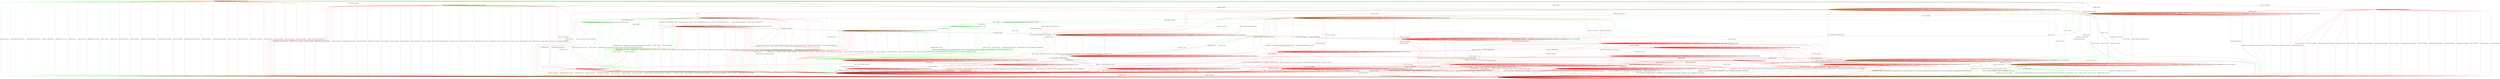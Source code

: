 digraph "" {
	graph ["Incoming time"=0.1671309471130371,
		"Outgoing time"=0.25246286392211914,
		Output="{'States': 36, 'Transitions': 837, 'Filename': '../results/ssh/OpenSSH-DropBear-cvc4-2.dot'}",
		Reference="{'States': 32, 'Transitions': 683, 'Filename': '../subjects/ssh/OpenSSH.dot'}",
		Solver=cvc4,
		Updated="{'States': 18, 'Transitions': 222, 'Filename': '../subjects/ssh/DropBear.dot'}",
		"f-measure"=0.15027624309392265,
		precision=0.3063063063063063,
		recall=0.09956076134699854
	];
	a -> a	[key=0,
		label="CH_OPEN / CH_MAX"];
	a -> a	[key=1,
		color=red,
		label="DEBUG / NO_RESP"];
	a -> a	[key=2,
		color=red,
		label="IGNORE / NO_RESP"];
	a -> a	[key=3,
		color=red,
		label="UNIMPLEMENTED / NO_RESP"];
	a -> b	[key=0,
		color=green,
		label="KEX30 / KEX31+NEWKEYS"];
	a -> g	[key=0,
		color=green,
		label="CH_CLOSE / NO_CONN"];
	a -> g	[key=1,
		color=red,
		label="CH_CLOSE / DISCONNECT"];
	a -> m	[key=0,
		color=green,
		label="UA_PK_NOK / NO_CONN"];
	a -> m	[key=1,
		color=green,
		label="SERVICE_REQUEST_AUTH / NO_CONN"];
	a -> m	[key=2,
		color=green,
		label="SERVICE_REQUEST_CONN / NO_CONN"];
	a -> m	[key=3,
		color=green,
		label="NEWKEYS / UNIMPLEMENTED"];
	a -> m	[key=4,
		color=green,
		label="CH_REQUEST_PTY / NO_CONN"];
	a -> m	[key=5,
		color=green,
		label="CH_DATA / NO_CONN"];
	a -> m	[key=6,
		color=green,
		label="UA_PK_OK / NO_CONN"];
	a -> m	[key=7,
		color=green,
		label="KEXINIT_PROCEED / NO_CONN"];
	a -> m	[key=8,
		color=green,
		label="KEXINIT / NO_CONN"];
	a -> m	[key=9,
		color=green,
		label="CH_EOF / NO_CONN"];
	a -> m	[key=10,
		color=red,
		label="DISCONNECT / NO_CONN"];
	a -> m	[key=11,
		color=red,
		label="KEXINIT / DISCONNECT"];
	a -> m	[key=12,
		color=red,
		label="SERVICE_REQUEST_AUTH / DISCONNECT"];
	a -> m	[key=13,
		color=red,
		label="CH_WINDOW_ADJUST / DISCONNECT"];
	a -> m	[key=14,
		color=red,
		label="UA_PK_OK / DISCONNECT"];
	a -> m	[key=15,
		color=red,
		label="SERVICE_REQUEST_CONN / DISCONNECT"];
	a -> m	[key=16,
		color=red,
		label="UA_NONE / DISCONNECT"];
	a -> m	[key=17,
		color=red,
		label="CH_EXTENDED_DATA / DISCONNECT"];
	a -> m	[key=18,
		color=red,
		label="NEWKEYS / NO_CONN"];
	a -> m	[key=19,
		color=red,
		label="UA_PK_NOK / DISCONNECT"];
	a -> m	[key=20,
		color=red,
		label="CH_REQUEST_PTY / DISCONNECT"];
	a -> m	[key=21,
		color=red,
		label="CH_EOF / DISCONNECT"];
	a -> m	[key=22,
		color=red,
		label="CH_DATA / DISCONNECT"];
	a -> m	[key=23,
		color=red,
		label="UA_PW_OK / DISCONNECT"];
	a -> m	[key=24,
		color=red,
		label="UA_PW_NOK / DISCONNECT"];
	a -> m	[key=25,
		color=red,
		label="REKEY / DISCONNECT|NO_CONN|NO_CONN"];
	jj	[color=red];
	a -> jj	[key=0,
		color=red,
		label="KEX30 / KEX31+NEWKEYS"];
	b -> b	[key=0,
		label="CH_OPEN / CH_MAX"];
	b -> b	[key=1,
		color=green,
		label="KEX30 / UNIMPLEMENTED"];
	b -> b	[key=2,
		color=red,
		label="DEBUG / NO_RESP"];
	b -> b	[key=3,
		color=red,
		label="IGNORE / NO_RESP"];
	b -> b	[key=4,
		color=red,
		label="UNIMPLEMENTED / NO_RESP"];
	b -> g	[key=0,
		color=green,
		label="CH_CLOSE / NO_CONN"];
	b -> g	[key=1,
		color=red,
		label="CH_CLOSE / DISCONNECT"];
	b -> j	[key=0,
		label="NEWKEYS / NO_RESP"];
	b -> m	[key=0,
		color=green,
		label="UA_PK_NOK / NO_CONN"];
	b -> m	[key=1,
		color=green,
		label="SERVICE_REQUEST_AUTH / NO_CONN"];
	b -> m	[key=2,
		color=green,
		label="SERVICE_REQUEST_CONN / NO_CONN"];
	b -> m	[key=3,
		color=green,
		label="CH_REQUEST_PTY / NO_CONN"];
	b -> m	[key=4,
		color=green,
		label="CH_DATA / NO_CONN"];
	b -> m	[key=5,
		color=green,
		label="UA_PK_OK / NO_CONN"];
	b -> m	[key=6,
		color=green,
		label="KEXINIT_PROCEED / NO_CONN"];
	b -> m	[key=7,
		color=green,
		label="KEXINIT / NO_CONN"];
	b -> m	[key=8,
		color=green,
		label="CH_EOF / NO_CONN"];
	b -> m	[key=9,
		color=red,
		label="DISCONNECT / NO_CONN"];
	b -> m	[key=10,
		color=red,
		label="KEXINIT / DISCONNECT"];
	b -> m	[key=11,
		color=red,
		label="SERVICE_REQUEST_AUTH / DISCONNECT"];
	b -> m	[key=12,
		color=red,
		label="CH_WINDOW_ADJUST / DISCONNECT"];
	b -> m	[key=13,
		color=red,
		label="UA_PK_OK / DISCONNECT"];
	b -> m	[key=14,
		color=red,
		label="SERVICE_REQUEST_CONN / DISCONNECT"];
	b -> m	[key=15,
		color=red,
		label="UA_NONE / DISCONNECT"];
	b -> m	[key=16,
		color=red,
		label="CH_EXTENDED_DATA / DISCONNECT"];
	b -> m	[key=17,
		color=red,
		label="UA_PK_NOK / DISCONNECT"];
	b -> m	[key=18,
		color=red,
		label="CH_REQUEST_PTY / DISCONNECT"];
	b -> m	[key=19,
		color=red,
		label="KEX30 / DISCONNECT"];
	b -> m	[key=20,
		color=red,
		label="CH_EOF / DISCONNECT"];
	b -> m	[key=21,
		color=red,
		label="CH_DATA / DISCONNECT"];
	b -> m	[key=22,
		color=red,
		label="UA_PW_OK / DISCONNECT"];
	b -> m	[key=23,
		color=red,
		label="UA_PW_NOK / DISCONNECT"];
	b -> m	[key=24,
		color=red,
		label="REKEY / DISCONNECT|NO_CONN|NO_CONN"];
	c -> c	[key=0,
		label="CH_CLOSE / CH_NONE"];
	c -> c	[key=1,
		label="CH_REQUEST_PTY / CH_NONE"];
	c -> c	[key=2,
		label="CH_EOF / CH_NONE"];
	c -> c	[key=3,
		label="CH_DATA / CH_NONE"];
	c -> c	[key=4,
		color=green,
		label="NEWKEYS / UNIMPLEMENTED"];
	c -> c	[key=5,
		color=red,
		label="CH_WINDOW_ADJUST / CH_NONE"];
	c -> c	[key=6,
		color=red,
		label="DEBUG / NO_RESP"];
	c -> c	[key=7,
		color=red,
		label="CH_EXTENDED_DATA / CH_NONE"];
	c -> c	[key=8,
		color=red,
		label="IGNORE / NO_RESP"];
	c -> c	[key=9,
		color=red,
		label="UNIMPLEMENTED / NO_RESP"];
	c -> g	[key=0,
		color=green,
		label="UA_PK_NOK / NO_CONN"];
	c -> g	[key=1,
		color=green,
		label="SERVICE_REQUEST_AUTH / NO_CONN"];
	c -> g	[key=2,
		color=green,
		label="SERVICE_REQUEST_CONN / NO_CONN"];
	c -> g	[key=3,
		color=green,
		label="UA_PK_OK / NO_CONN"];
	c -> g	[key=4,
		color=green,
		label="KEXINIT_PROCEED / NO_CONN"];
	c -> g	[key=5,
		color=green,
		label="KEXINIT / NO_CONN"];
	c -> g	[key=6,
		color=red,
		label="DISCONNECT / NO_CONN"];
	c -> g	[key=7,
		color=red,
		label="KEXINIT / DISCONNECT"];
	c -> g	[key=8,
		color=red,
		label="SERVICE_REQUEST_AUTH / DISCONNECT"];
	c -> g	[key=9,
		color=red,
		label="UA_PK_OK / DISCONNECT"];
	c -> g	[key=10,
		color=red,
		label="SERVICE_REQUEST_CONN / DISCONNECT"];
	c -> g	[key=11,
		color=red,
		label="UA_NONE / DISCONNECT"];
	c -> g	[key=12,
		color=red,
		label="NEWKEYS / NO_CONN"];
	c -> g	[key=13,
		color=red,
		label="UA_PK_NOK / DISCONNECT"];
	c -> g	[key=14,
		color=red,
		label="UA_PW_OK / DISCONNECT"];
	c -> g	[key=15,
		color=red,
		label="UA_PW_NOK / DISCONNECT"];
	c -> g	[key=16,
		color=red,
		label="REKEY / DISCONNECT|NO_CONN|NO_CONN"];
	c -> l	[key=0,
		label="KEX30 / KEX31+NEWKEYS"];
	c -> m	[key=0,
		color=green,
		label="CH_OPEN / NO_CONN"];
	c -> m	[key=1,
		color=red,
		label="CH_OPEN / DISCONNECT"];
	d -> a	[key=0,
		label="KEXINIT / KEXINIT"];
	d -> d	[key=0,
		label="CH_OPEN / CH_MAX"];
	d -> d	[key=1,
		label="CH_EOF / NO_RESP"];
	d -> d	[key=2,
		color=green,
		label="UA_PK_NOK / NO_RESP"];
	d -> d	[key=3,
		color=green,
		label="SERVICE_REQUEST_AUTH / SERVICE_ACCEPT"];
	d -> d	[key=4,
		color=green,
		label="SERVICE_REQUEST_CONN / SERVICE_ACCEPT"];
	d -> d	[key=5,
		color=green,
		label="UA_PK_OK / NO_RESP"];
	d -> d	[key=6,
		color=red,
		label="SERVICE_REQUEST_AUTH / NO_RESP"];
	d -> d	[key=7,
		color=red,
		label="CH_WINDOW_ADJUST / NO_RESP"];
	d -> d	[key=8,
		color=red,
		label="DEBUG / NO_RESP"];
	d -> d	[key=9,
		color=red,
		label="UA_PK_OK / UNIMPLEMENTED"];
	d -> d	[key=10,
		color=red,
		label="SERVICE_REQUEST_CONN / NO_RESP"];
	d -> d	[key=11,
		color=red,
		label="UA_NONE / UNIMPLEMENTED"];
	d -> d	[key=12,
		color=red,
		label="CH_EXTENDED_DATA / NO_RESP"];
	d -> d	[key=13,
		color=red,
		label="UA_PK_NOK / UNIMPLEMENTED"];
	d -> d	[key=14,
		color=red,
		label="KEX30 / NO_RESP"];
	d -> d	[key=15,
		color=red,
		label="IGNORE / NO_RESP"];
	d -> d	[key=16,
		color=red,
		label="CH_DATA / NO_RESP"];
	d -> d	[key=17,
		color=red,
		label="UNIMPLEMENTED / NO_RESP"];
	d -> d	[key=18,
		color=red,
		label="UA_PW_OK / UNIMPLEMENTED"];
	d -> d	[key=19,
		color=red,
		label="UA_PW_NOK / UNIMPLEMENTED"];
	d -> d	[key=20,
		color=red,
		label="REKEY / KEXINIT|KEX31+NEWKEYS|NO_RESP"];
	d -> m	[key=0,
		label="NEWKEYS / NO_CONN"];
	d -> m	[key=1,
		color=green,
		label="KEX30 / NO_CONN"];
	d -> m	[key=2,
		color=green,
		label="CH_REQUEST_PTY / NO_CONN"];
	d -> m	[key=3,
		color=green,
		label="CH_DATA / NO_CONN"];
	d -> m	[key=4,
		color=red,
		label="DISCONNECT / NO_CONN"];
	d -> m	[key=5,
		color=red,
		label="CH_REQUEST_PTY / DISCONNECT"];
	d -> n	[key=0,
		color=green,
		label="CH_CLOSE / NO_RESP"];
	r	[color=green];
	d -> r	[key=0,
		color=green,
		label="KEXINIT_PROCEED / KEXINIT"];
	z	[color=red];
	d -> z	[key=0,
		color=red,
		label="CH_CLOSE / CH_CLOSE"];
	e -> f	[key=0];
	f -> c	[key=0,
		label="KEXINIT / KEXINIT"];
	f -> c	[key=1,
		color=green,
		label="KEX30 / KEXINIT+UNIMPLEMENTED"];
	f -> c	[key=2,
		color=green,
		label="NEWKEYS / KEXINIT+UNIMPLEMENTED"];
	f -> c	[key=3,
		color=red,
		label="SERVICE_REQUEST_AUTH / KEXINIT"];
	f -> c	[key=4,
		color=red,
		label="DEBUG / KEXINIT"];
	f -> c	[key=5,
		color=red,
		label="SERVICE_REQUEST_CONN / KEXINIT"];
	f -> c	[key=6,
		color=red,
		label="KEX30 / KEXINIT"];
	f -> c	[key=7,
		color=red,
		label="IGNORE / KEXINIT"];
	f -> c	[key=8,
		color=red,
		label="UNIMPLEMENTED / KEXINIT"];
	f -> f	[key=0,
		label="CH_CLOSE / CH_NONE"];
	f -> f	[key=1,
		label="CH_REQUEST_PTY / CH_NONE"];
	f -> f	[key=2,
		label="CH_EOF / CH_NONE"];
	f -> f	[key=3,
		label="CH_DATA / CH_NONE"];
	f -> f	[key=4,
		color=red,
		label="CH_WINDOW_ADJUST / CH_NONE"];
	f -> f	[key=5,
		color=red,
		label="CH_EXTENDED_DATA / CH_NONE"];
	f -> g	[key=0,
		color=green,
		label="UA_PK_NOK / KEXINIT"];
	f -> g	[key=1,
		color=green,
		label="SERVICE_REQUEST_AUTH / KEXINIT"];
	f -> g	[key=2,
		color=green,
		label="SERVICE_REQUEST_CONN / KEXINIT"];
	f -> g	[key=3,
		color=green,
		label="UA_PK_OK / KEXINIT"];
	f -> g	[key=4,
		color=red,
		label="DISCONNECT / KEXINIT"];
	f -> g	[key=5,
		color=red,
		label="UA_PK_OK / KEXINIT+DISCONNECT"];
	f -> g	[key=6,
		color=red,
		label="UA_NONE / KEXINIT+DISCONNECT"];
	f -> g	[key=7,
		color=red,
		label="NEWKEYS / KEXINIT"];
	f -> g	[key=8,
		color=red,
		label="UA_PK_NOK / KEXINIT+DISCONNECT"];
	f -> g	[key=9,
		color=red,
		label="UA_PW_OK / KEXINIT+DISCONNECT"];
	f -> g	[key=10,
		color=red,
		label="UA_PW_NOK / KEXINIT+DISCONNECT"];
	f -> k	[key=0,
		color=red,
		label="REKEY / KEXINIT|KEX31+NEWKEYS|NO_RESP"];
	f -> m	[key=0,
		color=green,
		label="CH_OPEN / KEXINIT"];
	f -> m	[key=1,
		color=red,
		label="CH_OPEN / KEXINIT+DISCONNECT"];
	o	[color=green];
	f -> o	[key=0,
		color=green,
		label="KEXINIT_PROCEED / KEXINIT"];
	g -> g	[key=0,
		label="KEXINIT / NO_CONN"];
	g -> g	[key=1,
		label="SERVICE_REQUEST_AUTH / NO_CONN"];
	g -> g	[key=2,
		label="UA_PK_OK / NO_CONN"];
	g -> g	[key=3,
		label="SERVICE_REQUEST_CONN / NO_CONN"];
	g -> g	[key=4,
		label="NEWKEYS / NO_CONN"];
	g -> g	[key=5,
		label="UA_PK_NOK / NO_CONN"];
	g -> g	[key=6,
		label="CH_CLOSE / CH_NONE"];
	g -> g	[key=7,
		label="CH_REQUEST_PTY / CH_NONE"];
	g -> g	[key=8,
		label="KEX30 / NO_CONN"];
	g -> g	[key=9,
		label="CH_EOF / CH_NONE"];
	g -> g	[key=10,
		label="CH_DATA / CH_NONE"];
	g -> g	[key=11,
		color=green,
		label="KEXINIT_PROCEED / NO_CONN"];
	g -> g	[key=12,
		color=red,
		label="DISCONNECT / NO_CONN"];
	g -> g	[key=13,
		color=red,
		label="CH_WINDOW_ADJUST / CH_NONE"];
	g -> g	[key=14,
		color=red,
		label="DEBUG / NO_CONN"];
	g -> g	[key=15,
		color=red,
		label="UA_NONE / NO_CONN"];
	g -> g	[key=16,
		color=red,
		label="CH_EXTENDED_DATA / CH_NONE"];
	g -> g	[key=17,
		color=red,
		label="IGNORE / NO_CONN"];
	g -> g	[key=18,
		color=red,
		label="UNIMPLEMENTED / NO_CONN"];
	g -> g	[key=19,
		color=red,
		label="UA_PW_OK / NO_CONN"];
	g -> g	[key=20,
		color=red,
		label="UA_PW_NOK / NO_CONN"];
	g -> g	[key=21,
		color=red,
		label="REKEY / NO_CONN|NO_CONN|NO_CONN"];
	g -> m	[key=0,
		label="CH_OPEN / NO_CONN"];
	h -> a	[key=0,
		color=green,
		label="KEXINIT / KEXINIT"];
	h -> d	[key=0,
		color=green,
		label="CH_REQUEST_PTY / CH_SUCCESS"];
	h -> h	[key=0,
		label="CH_OPEN / CH_MAX"];
	h -> h	[key=1,
		label="CH_EOF / NO_RESP"];
	h -> h	[key=2,
		color=green,
		label="UA_PK_NOK / NO_RESP"];
	h -> h	[key=3,
		color=green,
		label="SERVICE_REQUEST_AUTH / SERVICE_ACCEPT"];
	h -> h	[key=4,
		color=green,
		label="SERVICE_REQUEST_CONN / SERVICE_ACCEPT"];
	h -> h	[key=5,
		color=green,
		label="UA_PK_OK / NO_RESP"];
	h -> h	[key=6,
		color=red,
		label="SERVICE_REQUEST_AUTH / UNIMPLEMENTED"];
	h -> h	[key=7,
		color=red,
		label="CH_WINDOW_ADJUST / NO_RESP"];
	h -> h	[key=8,
		color=red,
		label="DEBUG / NO_RESP"];
	h -> h	[key=9,
		color=red,
		label="UA_PK_OK / UNIMPLEMENTED"];
	h -> h	[key=10,
		color=red,
		label="SERVICE_REQUEST_CONN / UNIMPLEMENTED"];
	h -> h	[key=11,
		color=red,
		label="UA_NONE / UNIMPLEMENTED"];
	h -> h	[key=12,
		color=red,
		label="CH_EXTENDED_DATA / NO_RESP"];
	h -> h	[key=13,
		color=red,
		label="UA_PK_NOK / UNIMPLEMENTED"];
	h -> h	[key=14,
		color=red,
		label="KEX30 / UNIMPLEMENTED"];
	h -> h	[key=15,
		color=red,
		label="IGNORE / NO_RESP"];
	h -> h	[key=16,
		color=red,
		label="CH_DATA / NO_RESP"];
	h -> h	[key=17,
		color=red,
		label="UNIMPLEMENTED / NO_RESP"];
	h -> h	[key=18,
		color=red,
		label="UA_PW_OK / UNIMPLEMENTED"];
	h -> h	[key=19,
		color=red,
		label="UA_PW_NOK / UNIMPLEMENTED"];
	h -> i	[key=0,
		color=red,
		label="CH_REQUEST_PTY / CH_SUCCESS"];
	h -> j	[key=0,
		color=red,
		label="REKEY / KEXINIT|KEX31+NEWKEYS|NO_RESP"];
	h -> m	[key=0,
		label="NEWKEYS / NO_CONN"];
	h -> m	[key=1,
		color=green,
		label="KEX30 / NO_CONN"];
	h -> m	[key=2,
		color=green,
		label="CH_DATA / NO_CONN"];
	h -> m	[key=3,
		color=red,
		label="DISCONNECT / NO_CONN"];
	h -> n	[key=0,
		color=green,
		label="CH_CLOSE / NO_RESP"];
	h -> r	[key=0,
		color=green,
		label="KEXINIT_PROCEED / KEXINIT"];
	t	[color=red];
	h -> t	[key=0,
		color=red,
		label="CH_CLOSE / CH_CLOSE"];
	ff	[color=red];
	h -> ff	[key=0,
		color=red,
		label="KEXINIT / KEXINIT"];
	i -> a	[key=0,
		label="KEXINIT / KEXINIT"];
	i -> d	[key=0,
		color=green,
		label="CH_EOF / CH_EOF"];
	i -> d	[key=1,
		color=red,
		label="REKEY / KEXINIT|KEX31+NEWKEYS|NO_RESP"];
	i -> i	[key=0,
		label="CH_OPEN / CH_MAX"];
	i -> i	[key=1,
		label="CH_DATA / NO_RESP"];
	i -> i	[key=2,
		color=green,
		label="UA_PK_NOK / NO_RESP"];
	i -> i	[key=3,
		color=green,
		label="SERVICE_REQUEST_AUTH / SERVICE_ACCEPT"];
	i -> i	[key=4,
		color=green,
		label="SERVICE_REQUEST_CONN / SERVICE_ACCEPT"];
	i -> i	[key=5,
		color=green,
		label="UA_PK_OK / NO_RESP"];
	i -> i	[key=6,
		color=red,
		label="SERVICE_REQUEST_AUTH / UNIMPLEMENTED"];
	i -> i	[key=7,
		color=red,
		label="CH_WINDOW_ADJUST / NO_RESP"];
	i -> i	[key=8,
		color=red,
		label="DEBUG / NO_RESP"];
	i -> i	[key=9,
		color=red,
		label="UA_PK_OK / UNIMPLEMENTED"];
	i -> i	[key=10,
		color=red,
		label="SERVICE_REQUEST_CONN / UNIMPLEMENTED"];
	i -> i	[key=11,
		color=red,
		label="UA_NONE / UNIMPLEMENTED"];
	i -> i	[key=12,
		color=red,
		label="CH_EXTENDED_DATA / NO_RESP"];
	i -> i	[key=13,
		color=red,
		label="UA_PK_NOK / UNIMPLEMENTED"];
	i -> i	[key=14,
		color=red,
		label="KEX30 / UNIMPLEMENTED"];
	i -> i	[key=15,
		color=red,
		label="IGNORE / NO_RESP"];
	i -> i	[key=16,
		color=red,
		label="CH_EOF / NO_RESP"];
	i -> i	[key=17,
		color=red,
		label="UNIMPLEMENTED / NO_RESP"];
	i -> i	[key=18,
		color=red,
		label="UA_PW_OK / UNIMPLEMENTED"];
	i -> i	[key=19,
		color=red,
		label="UA_PW_NOK / UNIMPLEMENTED"];
	i -> m	[key=0,
		label="NEWKEYS / NO_CONN"];
	i -> m	[key=1,
		color=green,
		label="KEX30 / NO_CONN"];
	i -> m	[key=2,
		color=green,
		label="CH_REQUEST_PTY / NO_CONN"];
	i -> m	[key=3,
		color=red,
		label="DISCONNECT / NO_CONN"];
	i -> m	[key=4,
		color=red,
		label="CH_REQUEST_PTY / DISCONNECT"];
	i -> n	[key=0,
		color=green,
		label="CH_CLOSE / CH_EOF"];
	i -> r	[key=0,
		color=green,
		label="KEXINIT_PROCEED / KEXINIT"];
	i -> t	[key=0,
		color=red,
		label="CH_CLOSE / CH_CLOSE"];
	j -> a	[key=0,
		color=green,
		label="KEXINIT / KEXINIT"];
	j -> d	[key=0,
		color=red,
		label="CH_REQUEST_PTY / CH_SUCCESS"];
	j -> h	[key=0,
		color=green,
		label="CH_EOF / CH_EOF"];
	j -> i	[key=0,
		color=green,
		label="CH_REQUEST_PTY / CH_SUCCESS"];
	j -> j	[key=0,
		label="CH_OPEN / CH_MAX"];
	j -> j	[key=1,
		label="CH_DATA / NO_RESP"];
	j -> j	[key=2,
		color=green,
		label="UA_PK_NOK / NO_RESP"];
	j -> j	[key=3,
		color=green,
		label="SERVICE_REQUEST_AUTH / SERVICE_ACCEPT"];
	j -> j	[key=4,
		color=green,
		label="SERVICE_REQUEST_CONN / SERVICE_ACCEPT"];
	j -> j	[key=5,
		color=green,
		label="UA_PK_OK / NO_RESP"];
	j -> j	[key=6,
		color=red,
		label="SERVICE_REQUEST_AUTH / NO_RESP"];
	j -> j	[key=7,
		color=red,
		label="CH_WINDOW_ADJUST / NO_RESP"];
	j -> j	[key=8,
		color=red,
		label="DEBUG / NO_RESP"];
	j -> j	[key=9,
		color=red,
		label="UA_PK_OK / UNIMPLEMENTED"];
	j -> j	[key=10,
		color=red,
		label="SERVICE_REQUEST_CONN / NO_RESP"];
	j -> j	[key=11,
		color=red,
		label="UA_NONE / UNIMPLEMENTED"];
	j -> j	[key=12,
		color=red,
		label="CH_EXTENDED_DATA / NO_RESP"];
	j -> j	[key=13,
		color=red,
		label="UA_PK_NOK / UNIMPLEMENTED"];
	j -> j	[key=14,
		color=red,
		label="KEX30 / NO_RESP"];
	j -> j	[key=15,
		color=red,
		label="IGNORE / NO_RESP"];
	j -> j	[key=16,
		color=red,
		label="CH_EOF / NO_RESP"];
	j -> j	[key=17,
		color=red,
		label="UNIMPLEMENTED / NO_RESP"];
	j -> j	[key=18,
		color=red,
		label="UA_PW_OK / UNIMPLEMENTED"];
	j -> j	[key=19,
		color=red,
		label="UA_PW_NOK / UNIMPLEMENTED"];
	j -> j	[key=20,
		color=red,
		label="REKEY / KEXINIT|KEX31+NEWKEYS|NO_RESP"];
	j -> m	[key=0,
		label="NEWKEYS / NO_CONN"];
	j -> m	[key=1,
		color=green,
		label="KEX30 / NO_CONN"];
	j -> m	[key=2,
		color=red,
		label="DISCONNECT / NO_CONN"];
	j -> n	[key=0,
		color=green,
		label="CH_CLOSE / CH_EOF"];
	j -> r	[key=0,
		color=green,
		label="KEXINIT_PROCEED / KEXINIT"];
	j -> z	[key=0,
		color=red,
		label="CH_CLOSE / CH_CLOSE"];
	j -> ff	[key=0,
		color=red,
		label="KEXINIT / KEXINIT"];
	k -> g	[key=0,
		label="NEWKEYS / NO_CONN"];
	k -> g	[key=1,
		color=green,
		label="KEX30 / NO_CONN"];
	k -> g	[key=2,
		color=green,
		label="SERVICE_REQUEST_CONN / NO_CONN"];
	k -> g	[key=3,
		color=red,
		label="DISCONNECT / NO_CONN"];
	k -> g	[key=4,
		color=red,
		label="SERVICE_REQUEST_CONN / DISCONNECT"];
	k -> g	[key=5,
		color=red,
		label="REKEY / UNIMPLEMENTED|UNIMPLEMENTED|NO_CONN"];
	k -> k	[key=0,
		label="CH_CLOSE / CH_NONE"];
	k -> k	[key=1,
		label="CH_REQUEST_PTY / CH_NONE"];
	k -> k	[key=2,
		label="CH_EOF / CH_NONE"];
	k -> k	[key=3,
		label="CH_DATA / CH_NONE"];
	k -> k	[key=4,
		color=green,
		label="UA_PK_NOK / UA_FAILURE"];
	k -> k	[key=5,
		color=green,
		label="SERVICE_REQUEST_AUTH / SERVICE_ACCEPT"];
	k -> k	[key=6,
		color=red,
		label="KEXINIT / UNIMPLEMENTED"];
	k -> k	[key=7,
		color=red,
		label="CH_WINDOW_ADJUST / CH_NONE"];
	k -> k	[key=8,
		color=red,
		label="DEBUG / NO_RESP"];
	k -> k	[key=9,
		color=red,
		label="UA_PK_OK / UNIMPLEMENTED"];
	k -> k	[key=10,
		color=red,
		label="UA_NONE / UNIMPLEMENTED"];
	k -> k	[key=11,
		color=red,
		label="CH_EXTENDED_DATA / CH_NONE"];
	k -> k	[key=12,
		color=red,
		label="UA_PK_NOK / UNIMPLEMENTED"];
	k -> k	[key=13,
		color=red,
		label="KEX30 / UNIMPLEMENTED"];
	k -> k	[key=14,
		color=red,
		label="IGNORE / NO_RESP"];
	k -> k	[key=15,
		color=red,
		label="UNIMPLEMENTED / NO_RESP"];
	k -> k	[key=16,
		color=red,
		label="UA_PW_OK / UNIMPLEMENTED"];
	k -> k	[key=17,
		color=red,
		label="UA_PW_NOK / UNIMPLEMENTED"];
	k -> m	[key=0,
		color=green,
		label="CH_OPEN / NO_CONN"];
	k -> n	[key=0,
		color=green,
		label="UA_PK_OK / UA_SUCCESS"];
	k -> n	[key=1,
		color=red,
		label="SERVICE_REQUEST_AUTH / SERVICE_ACCEPT"];
	p	[color=green];
	k -> p	[key=0,
		color=green,
		label="KEXINIT_PROCEED / KEXINIT"];
	q	[color=green];
	k -> q	[key=0,
		color=green,
		label="KEXINIT / KEXINIT"];
	s	[color=red];
	k -> s	[key=0,
		color=red,
		label="CH_OPEN / UNIMPLEMENTED"];
	l -> g	[key=0,
		color=green,
		label="UA_PK_NOK / NO_CONN"];
	l -> g	[key=1,
		color=green,
		label="SERVICE_REQUEST_AUTH / NO_CONN"];
	l -> g	[key=2,
		color=green,
		label="SERVICE_REQUEST_CONN / NO_CONN"];
	l -> g	[key=3,
		color=green,
		label="UA_PK_OK / NO_CONN"];
	l -> g	[key=4,
		color=green,
		label="KEXINIT_PROCEED / NO_CONN"];
	l -> g	[key=5,
		color=green,
		label="KEXINIT / NO_CONN"];
	l -> g	[key=6,
		color=red,
		label="DISCONNECT / NO_CONN"];
	l -> g	[key=7,
		color=red,
		label="KEXINIT / DISCONNECT"];
	l -> g	[key=8,
		color=red,
		label="SERVICE_REQUEST_AUTH / DISCONNECT"];
	l -> g	[key=9,
		color=red,
		label="UA_PK_OK / DISCONNECT"];
	l -> g	[key=10,
		color=red,
		label="SERVICE_REQUEST_CONN / DISCONNECT"];
	l -> g	[key=11,
		color=red,
		label="UA_NONE / DISCONNECT"];
	l -> g	[key=12,
		color=red,
		label="UA_PK_NOK / DISCONNECT"];
	l -> g	[key=13,
		color=red,
		label="KEX30 / DISCONNECT"];
	l -> g	[key=14,
		color=red,
		label="UA_PW_OK / DISCONNECT"];
	l -> g	[key=15,
		color=red,
		label="UA_PW_NOK / DISCONNECT"];
	l -> g	[key=16,
		color=red,
		label="REKEY / DISCONNECT|NO_CONN|NO_CONN"];
	l -> k	[key=0,
		label="NEWKEYS / NO_RESP"];
	l -> l	[key=0,
		label="CH_CLOSE / CH_NONE"];
	l -> l	[key=1,
		label="CH_REQUEST_PTY / CH_NONE"];
	l -> l	[key=2,
		label="CH_EOF / CH_NONE"];
	l -> l	[key=3,
		label="CH_DATA / CH_NONE"];
	l -> l	[key=4,
		color=green,
		label="KEX30 / UNIMPLEMENTED"];
	l -> l	[key=5,
		color=red,
		label="CH_WINDOW_ADJUST / CH_NONE"];
	l -> l	[key=6,
		color=red,
		label="DEBUG / NO_RESP"];
	l -> l	[key=7,
		color=red,
		label="CH_EXTENDED_DATA / CH_NONE"];
	l -> l	[key=8,
		color=red,
		label="IGNORE / NO_RESP"];
	l -> l	[key=9,
		color=red,
		label="UNIMPLEMENTED / NO_RESP"];
	l -> m	[key=0,
		color=green,
		label="CH_OPEN / NO_CONN"];
	l -> m	[key=1,
		color=red,
		label="CH_OPEN / DISCONNECT"];
	m -> g	[key=0,
		label="CH_CLOSE / NO_CONN"];
	m -> m	[key=0,
		label="KEXINIT / NO_CONN"];
	m -> m	[key=1,
		label="SERVICE_REQUEST_AUTH / NO_CONN"];
	m -> m	[key=2,
		label="UA_PK_OK / NO_CONN"];
	m -> m	[key=3,
		label="SERVICE_REQUEST_CONN / NO_CONN"];
	m -> m	[key=4,
		label="NEWKEYS / NO_CONN"];
	m -> m	[key=5,
		label="UA_PK_NOK / NO_CONN"];
	m -> m	[key=6,
		label="CH_OPEN / CH_MAX"];
	m -> m	[key=7,
		label="CH_REQUEST_PTY / NO_CONN"];
	m -> m	[key=8,
		label="KEX30 / NO_CONN"];
	m -> m	[key=9,
		label="CH_EOF / NO_CONN"];
	m -> m	[key=10,
		label="CH_DATA / NO_CONN"];
	m -> m	[key=11,
		color=green,
		label="KEXINIT_PROCEED / NO_CONN"];
	m -> m	[key=12,
		color=red,
		label="DISCONNECT / NO_CONN"];
	m -> m	[key=13,
		color=red,
		label="CH_WINDOW_ADJUST / NO_CONN"];
	m -> m	[key=14,
		color=red,
		label="DEBUG / NO_CONN"];
	m -> m	[key=15,
		color=red,
		label="UA_NONE / NO_CONN"];
	m -> m	[key=16,
		color=red,
		label="CH_EXTENDED_DATA / NO_CONN"];
	m -> m	[key=17,
		color=red,
		label="IGNORE / NO_CONN"];
	m -> m	[key=18,
		color=red,
		label="UNIMPLEMENTED / NO_CONN"];
	m -> m	[key=19,
		color=red,
		label="UA_PW_OK / NO_CONN"];
	m -> m	[key=20,
		color=red,
		label="UA_PW_NOK / NO_CONN"];
	m -> m	[key=21,
		color=red,
		label="REKEY / NO_CONN|NO_CONN|NO_CONN"];
	n -> g	[key=0,
		label="NEWKEYS / NO_CONN"];
	n -> g	[key=1,
		color=green,
		label="KEX30 / NO_CONN"];
	n -> g	[key=2,
		color=red,
		label="DISCONNECT / NO_CONN"];
	n -> g	[key=3,
		color=red,
		label="SERVICE_REQUEST_CONN / DISCONNECT"];
	n -> g	[key=4,
		color=red,
		label="REKEY / UNIMPLEMENTED|UNIMPLEMENTED|NO_CONN"];
	n -> j	[key=0,
		color=green,
		label="CH_OPEN / CH_OPEN_SUCCESS"];
	n -> n	[key=0,
		label="SERVICE_REQUEST_AUTH / SERVICE_ACCEPT"];
	n -> n	[key=1,
		label="CH_CLOSE / CH_NONE"];
	n -> n	[key=2,
		label="CH_REQUEST_PTY / CH_NONE"];
	n -> n	[key=3,
		label="CH_EOF / CH_NONE"];
	n -> n	[key=4,
		label="CH_DATA / CH_NONE"];
	n -> n	[key=5,
		color=green,
		label="UA_PK_NOK / NO_RESP"];
	n -> n	[key=6,
		color=green,
		label="SERVICE_REQUEST_CONN / SERVICE_ACCEPT"];
	n -> n	[key=7,
		color=green,
		label="UA_PK_OK / NO_RESP"];
	n -> n	[key=8,
		color=red,
		label="KEXINIT / UNIMPLEMENTED"];
	n -> n	[key=9,
		color=red,
		label="CH_WINDOW_ADJUST / CH_NONE"];
	n -> n	[key=10,
		color=red,
		label="DEBUG / NO_RESP"];
	n -> n	[key=11,
		color=red,
		label="CH_EXTENDED_DATA / CH_NONE"];
	n -> n	[key=12,
		color=red,
		label="KEX30 / UNIMPLEMENTED"];
	n -> n	[key=13,
		color=red,
		label="IGNORE / NO_RESP"];
	n -> n	[key=14,
		color=red,
		label="UNIMPLEMENTED / NO_RESP"];
	n -> p	[key=0,
		color=green,
		label="KEXINIT_PROCEED / KEXINIT"];
	n -> q	[key=0,
		color=green,
		label="KEXINIT / KEXINIT"];
	n -> t	[key=0,
		color=red,
		label="UA_PK_OK / UA_SUCCESS"];
	n -> t	[key=1,
		color=red,
		label="UA_PW_OK / UA_SUCCESS"];
	u	[color=red];
	n -> u	[key=0,
		color=red,
		label="UA_PW_NOK / UA_FAILURE"];
	v	[color=red];
	n -> v	[key=0,
		color=red,
		label="UA_NONE / UA_FAILURE"];
	w	[color=red];
	n -> w	[key=0,
		color=red,
		label="UA_PK_NOK / UA_FAILURE"];
	x	[color=red];
	n -> x	[key=0,
		color=red,
		label="CH_OPEN / UNIMPLEMENTED"];
	o -> c	[key=0,
		color=green,
		label="KEX30 / NO_RESP"];
	o -> g	[key=0,
		color=green,
		label="UA_PK_NOK / NO_CONN"];
	o -> g	[key=1,
		color=green,
		label="SERVICE_REQUEST_AUTH / NO_CONN"];
	o -> g	[key=2,
		color=green,
		label="SERVICE_REQUEST_CONN / NO_CONN"];
	o -> g	[key=3,
		color=green,
		label="UA_PK_OK / NO_CONN"];
	o -> g	[key=4,
		color=green,
		label="KEXINIT_PROCEED / NO_CONN"];
	o -> g	[key=5,
		color=green,
		label="KEXINIT / NO_CONN"];
	o -> m	[key=0,
		color=green,
		label="CH_OPEN / NO_CONN"];
	o -> o	[key=0,
		color=green,
		label="NEWKEYS / UNIMPLEMENTED"];
	o -> o	[key=1,
		color=green,
		label="CH_REQUEST_PTY / CH_NONE"];
	o -> o	[key=2,
		color=green,
		label="CH_DATA / CH_NONE"];
	o -> o	[key=3,
		color=green,
		label="CH_CLOSE / CH_NONE"];
	o -> o	[key=4,
		color=green,
		label="CH_EOF / CH_NONE"];
	p -> g	[key=0,
		color=green,
		label="UA_PK_NOK / NO_CONN"];
	p -> g	[key=1,
		color=green,
		label="SERVICE_REQUEST_AUTH / NO_CONN"];
	p -> g	[key=2,
		color=green,
		label="SERVICE_REQUEST_CONN / NO_CONN"];
	p -> g	[key=3,
		color=green,
		label="NEWKEYS / UNIMPLEMENTED"];
	p -> g	[key=4,
		color=green,
		label="UA_PK_OK / NO_CONN"];
	p -> g	[key=5,
		color=green,
		label="KEXINIT_PROCEED / NO_CONN"];
	p -> g	[key=6,
		color=green,
		label="KEXINIT / NO_CONN"];
	p -> m	[key=0,
		color=green,
		label="CH_OPEN / NO_CONN"];
	p -> p	[key=0,
		color=green,
		label="CH_REQUEST_PTY / CH_NONE"];
	p -> p	[key=1,
		color=green,
		label="CH_DATA / CH_NONE"];
	p -> p	[key=2,
		color=green,
		label="CH_CLOSE / CH_NONE"];
	p -> p	[key=3,
		color=green,
		label="CH_EOF / CH_NONE"];
	p -> q	[key=0,
		color=green,
		label="KEX30 / NO_RESP"];
	q -> g	[key=0,
		color=green,
		label="UA_PK_NOK / NO_CONN"];
	q -> g	[key=1,
		color=green,
		label="SERVICE_REQUEST_AUTH / NO_CONN"];
	q -> g	[key=2,
		color=green,
		label="SERVICE_REQUEST_CONN / NO_CONN"];
	q -> g	[key=3,
		color=green,
		label="NEWKEYS / UNIMPLEMENTED"];
	q -> g	[key=4,
		color=green,
		label="UA_PK_OK / NO_CONN"];
	q -> g	[key=5,
		color=green,
		label="KEXINIT_PROCEED / NO_CONN"];
	q -> g	[key=6,
		color=green,
		label="KEXINIT / NO_CONN"];
	q -> l	[key=0,
		color=green,
		label="KEX30 / KEX31+NEWKEYS"];
	q -> m	[key=0,
		color=green,
		label="CH_OPEN / NO_CONN"];
	q -> q	[key=0,
		color=green,
		label="CH_REQUEST_PTY / CH_NONE"];
	q -> q	[key=1,
		color=green,
		label="CH_DATA / CH_NONE"];
	q -> q	[key=2,
		color=green,
		label="CH_CLOSE / CH_NONE"];
	q -> q	[key=3,
		color=green,
		label="CH_EOF / CH_NONE"];
	r -> a	[key=0,
		color=green,
		label="KEX30 / NO_RESP"];
	r -> g	[key=0,
		color=green,
		label="CH_CLOSE / NO_CONN"];
	r -> m	[key=0,
		color=green,
		label="UA_PK_NOK / NO_CONN"];
	r -> m	[key=1,
		color=green,
		label="SERVICE_REQUEST_AUTH / NO_CONN"];
	r -> m	[key=2,
		color=green,
		label="SERVICE_REQUEST_CONN / NO_CONN"];
	r -> m	[key=3,
		color=green,
		label="NEWKEYS / UNIMPLEMENTED"];
	r -> m	[key=4,
		color=green,
		label="CH_REQUEST_PTY / NO_CONN"];
	r -> m	[key=5,
		color=green,
		label="CH_DATA / NO_CONN"];
	r -> m	[key=6,
		color=green,
		label="UA_PK_OK / NO_CONN"];
	r -> m	[key=7,
		color=green,
		label="KEXINIT_PROCEED / NO_CONN"];
	r -> m	[key=8,
		color=green,
		label="KEXINIT / NO_CONN"];
	r -> m	[key=9,
		color=green,
		label="CH_EOF / NO_CONN"];
	r -> r	[key=0,
		color=green,
		label="CH_OPEN / CH_MAX"];
	s -> k	[key=0,
		color=red,
		label="CH_CLOSE / UNIMPLEMENTED"];
	s -> m	[key=0,
		color=red,
		label="DISCONNECT / NO_CONN"];
	s -> m	[key=1,
		color=red,
		label="SERVICE_REQUEST_CONN / DISCONNECT"];
	s -> m	[key=2,
		color=red,
		label="NEWKEYS / NO_CONN"];
	s -> m	[key=3,
		color=red,
		label="REKEY / UNIMPLEMENTED|UNIMPLEMENTED|NO_CONN"];
	s -> s	[key=0,
		color=red,
		label="KEXINIT / UNIMPLEMENTED"];
	s -> s	[key=1,
		color=red,
		label="CH_WINDOW_ADJUST / UNIMPLEMENTED"];
	s -> s	[key=2,
		color=red,
		label="DEBUG / NO_RESP"];
	s -> s	[key=3,
		color=red,
		label="UA_PK_OK / UNIMPLEMENTED"];
	s -> s	[key=4,
		color=red,
		label="UA_NONE / UNIMPLEMENTED"];
	s -> s	[key=5,
		color=red,
		label="CH_EXTENDED_DATA / UNIMPLEMENTED"];
	s -> s	[key=6,
		color=red,
		label="UA_PK_NOK / UNIMPLEMENTED"];
	s -> s	[key=7,
		color=red,
		label="CH_OPEN / CH_MAX"];
	s -> s	[key=8,
		color=red,
		label="CH_REQUEST_PTY / UNIMPLEMENTED"];
	s -> s	[key=9,
		color=red,
		label="KEX30 / UNIMPLEMENTED"];
	s -> s	[key=10,
		color=red,
		label="IGNORE / NO_RESP"];
	s -> s	[key=11,
		color=red,
		label="CH_EOF / UNIMPLEMENTED"];
	s -> s	[key=12,
		color=red,
		label="CH_DATA / UNIMPLEMENTED"];
	s -> s	[key=13,
		color=red,
		label="UNIMPLEMENTED / NO_RESP"];
	s -> s	[key=14,
		color=red,
		label="UA_PW_OK / UNIMPLEMENTED"];
	s -> s	[key=15,
		color=red,
		label="UA_PW_NOK / UNIMPLEMENTED"];
	s -> x	[key=0,
		color=red,
		label="SERVICE_REQUEST_AUTH / SERVICE_ACCEPT"];
	t -> g	[key=0,
		color=red,
		label="DISCONNECT / NO_CONN"];
	t -> g	[key=1,
		color=red,
		label="NEWKEYS / NO_CONN"];
	t -> h	[key=0,
		color=red,
		label="CH_OPEN / CH_OPEN_SUCCESS"];
	t -> t	[key=0,
		color=red,
		label="SERVICE_REQUEST_AUTH / UNIMPLEMENTED"];
	t -> t	[key=1,
		color=red,
		label="CH_WINDOW_ADJUST / CH_NONE"];
	t -> t	[key=2,
		color=red,
		label="DEBUG / NO_RESP"];
	t -> t	[key=3,
		color=red,
		label="UA_PK_OK / UNIMPLEMENTED"];
	t -> t	[key=4,
		color=red,
		label="SERVICE_REQUEST_CONN / UNIMPLEMENTED"];
	t -> t	[key=5,
		color=red,
		label="UA_NONE / UNIMPLEMENTED"];
	t -> t	[key=6,
		color=red,
		label="CH_EXTENDED_DATA / CH_NONE"];
	t -> t	[key=7,
		color=red,
		label="UA_PK_NOK / UNIMPLEMENTED"];
	t -> t	[key=8,
		color=red,
		label="CH_CLOSE / CH_NONE"];
	t -> t	[key=9,
		color=red,
		label="CH_REQUEST_PTY / CH_NONE"];
	t -> t	[key=10,
		color=red,
		label="KEX30 / UNIMPLEMENTED"];
	t -> t	[key=11,
		color=red,
		label="IGNORE / NO_RESP"];
	t -> t	[key=12,
		color=red,
		label="CH_EOF / CH_NONE"];
	t -> t	[key=13,
		color=red,
		label="CH_DATA / CH_NONE"];
	t -> t	[key=14,
		color=red,
		label="UNIMPLEMENTED / NO_RESP"];
	t -> t	[key=15,
		color=red,
		label="UA_PW_OK / UNIMPLEMENTED"];
	t -> t	[key=16,
		color=red,
		label="UA_PW_NOK / UNIMPLEMENTED"];
	y	[color=red];
	t -> y	[key=0,
		color=red,
		label="KEXINIT / KEXINIT"];
	t -> z	[key=0,
		color=red,
		label="REKEY / KEXINIT|KEX31+NEWKEYS|NO_RESP"];
	u -> g	[key=0,
		color=red,
		label="DISCONNECT / NO_CONN"];
	u -> g	[key=1,
		color=red,
		label="UA_PK_OK / DISCONNECT"];
	u -> g	[key=2,
		color=red,
		label="SERVICE_REQUEST_CONN / DISCONNECT"];
	u -> g	[key=3,
		color=red,
		label="UA_NONE / DISCONNECT"];
	u -> g	[key=4,
		color=red,
		label="NEWKEYS / NO_CONN"];
	u -> g	[key=5,
		color=red,
		label="UA_PK_NOK / DISCONNECT"];
	u -> g	[key=6,
		color=red,
		label="REKEY / UNIMPLEMENTED|UNIMPLEMENTED|NO_CONN"];
	u -> t	[key=0,
		color=red,
		label="UA_PW_OK / UA_SUCCESS"];
	u -> u	[key=0,
		color=red,
		label="KEXINIT / UNIMPLEMENTED"];
	u -> u	[key=1,
		color=red,
		label="SERVICE_REQUEST_AUTH / SERVICE_ACCEPT"];
	u -> u	[key=2,
		color=red,
		label="CH_WINDOW_ADJUST / CH_NONE"];
	u -> u	[key=3,
		color=red,
		label="DEBUG / NO_RESP"];
	u -> u	[key=4,
		color=red,
		label="CH_EXTENDED_DATA / CH_NONE"];
	u -> u	[key=5,
		color=red,
		label="CH_CLOSE / CH_NONE"];
	u -> u	[key=6,
		color=red,
		label="CH_REQUEST_PTY / CH_NONE"];
	u -> u	[key=7,
		color=red,
		label="KEX30 / UNIMPLEMENTED"];
	u -> u	[key=8,
		color=red,
		label="IGNORE / NO_RESP"];
	u -> u	[key=9,
		color=red,
		label="CH_EOF / CH_NONE"];
	u -> u	[key=10,
		color=red,
		label="CH_DATA / CH_NONE"];
	u -> u	[key=11,
		color=red,
		label="UNIMPLEMENTED / NO_RESP"];
	u -> u	[key=12,
		color=red,
		label="UA_PW_NOK / UA_FAILURE"];
	aa	[color=red];
	u -> aa	[key=0,
		color=red,
		label="CH_OPEN / UNIMPLEMENTED"];
	v -> g	[key=0,
		color=red,
		label="DISCONNECT / NO_CONN"];
	v -> g	[key=1,
		color=red,
		label="UA_PK_OK / DISCONNECT"];
	v -> g	[key=2,
		color=red,
		label="SERVICE_REQUEST_CONN / DISCONNECT"];
	v -> g	[key=3,
		color=red,
		label="NEWKEYS / NO_CONN"];
	v -> g	[key=4,
		color=red,
		label="UA_PK_NOK / DISCONNECT"];
	v -> g	[key=5,
		color=red,
		label="UA_PW_OK / DISCONNECT"];
	v -> g	[key=6,
		color=red,
		label="UA_PW_NOK / DISCONNECT"];
	v -> g	[key=7,
		color=red,
		label="REKEY / UNIMPLEMENTED|UNIMPLEMENTED|NO_CONN"];
	v -> v	[key=0,
		color=red,
		label="KEXINIT / UNIMPLEMENTED"];
	v -> v	[key=1,
		color=red,
		label="SERVICE_REQUEST_AUTH / SERVICE_ACCEPT"];
	v -> v	[key=2,
		color=red,
		label="CH_WINDOW_ADJUST / CH_NONE"];
	v -> v	[key=3,
		color=red,
		label="DEBUG / NO_RESP"];
	v -> v	[key=4,
		color=red,
		label="UA_NONE / UA_FAILURE"];
	v -> v	[key=5,
		color=red,
		label="CH_EXTENDED_DATA / CH_NONE"];
	v -> v	[key=6,
		color=red,
		label="CH_CLOSE / CH_NONE"];
	v -> v	[key=7,
		color=red,
		label="CH_REQUEST_PTY / CH_NONE"];
	v -> v	[key=8,
		color=red,
		label="KEX30 / UNIMPLEMENTED"];
	v -> v	[key=9,
		color=red,
		label="IGNORE / NO_RESP"];
	v -> v	[key=10,
		color=red,
		label="CH_EOF / CH_NONE"];
	v -> v	[key=11,
		color=red,
		label="CH_DATA / CH_NONE"];
	v -> v	[key=12,
		color=red,
		label="UNIMPLEMENTED / NO_RESP"];
	bb	[color=red];
	v -> bb	[key=0,
		color=red,
		label="CH_OPEN / UNIMPLEMENTED"];
	w -> g	[key=0,
		color=red,
		label="DISCONNECT / NO_CONN"];
	w -> g	[key=1,
		color=red,
		label="UA_PK_OK / DISCONNECT"];
	w -> g	[key=2,
		color=red,
		label="SERVICE_REQUEST_CONN / DISCONNECT"];
	w -> g	[key=3,
		color=red,
		label="UA_NONE / DISCONNECT"];
	w -> g	[key=4,
		color=red,
		label="NEWKEYS / NO_CONN"];
	w -> g	[key=5,
		color=red,
		label="UA_PW_OK / DISCONNECT"];
	w -> g	[key=6,
		color=red,
		label="UA_PW_NOK / DISCONNECT"];
	w -> g	[key=7,
		color=red,
		label="REKEY / UNIMPLEMENTED|UNIMPLEMENTED|NO_CONN"];
	w -> w	[key=0,
		color=red,
		label="KEXINIT / UNIMPLEMENTED"];
	w -> w	[key=1,
		color=red,
		label="SERVICE_REQUEST_AUTH / SERVICE_ACCEPT"];
	w -> w	[key=2,
		color=red,
		label="CH_WINDOW_ADJUST / CH_NONE"];
	w -> w	[key=3,
		color=red,
		label="DEBUG / NO_RESP"];
	w -> w	[key=4,
		color=red,
		label="CH_EXTENDED_DATA / CH_NONE"];
	w -> w	[key=5,
		color=red,
		label="UA_PK_NOK / UA_FAILURE"];
	w -> w	[key=6,
		color=red,
		label="CH_CLOSE / CH_NONE"];
	w -> w	[key=7,
		color=red,
		label="CH_REQUEST_PTY / CH_NONE"];
	w -> w	[key=8,
		color=red,
		label="KEX30 / UNIMPLEMENTED"];
	w -> w	[key=9,
		color=red,
		label="IGNORE / NO_RESP"];
	w -> w	[key=10,
		color=red,
		label="CH_EOF / CH_NONE"];
	w -> w	[key=11,
		color=red,
		label="CH_DATA / CH_NONE"];
	w -> w	[key=12,
		color=red,
		label="UNIMPLEMENTED / NO_RESP"];
	cc	[color=red];
	w -> cc	[key=0,
		color=red,
		label="CH_OPEN / UNIMPLEMENTED"];
	x -> m	[key=0,
		color=red,
		label="DISCONNECT / NO_CONN"];
	x -> m	[key=1,
		color=red,
		label="SERVICE_REQUEST_CONN / DISCONNECT"];
	x -> m	[key=2,
		color=red,
		label="NEWKEYS / NO_CONN"];
	x -> m	[key=3,
		color=red,
		label="REKEY / UNIMPLEMENTED|UNIMPLEMENTED|NO_CONN"];
	x -> n	[key=0,
		color=red,
		label="CH_CLOSE / UNIMPLEMENTED"];
	x -> x	[key=0,
		color=red,
		label="KEXINIT / UNIMPLEMENTED"];
	x -> x	[key=1,
		color=red,
		label="SERVICE_REQUEST_AUTH / SERVICE_ACCEPT"];
	x -> x	[key=2,
		color=red,
		label="CH_WINDOW_ADJUST / UNIMPLEMENTED"];
	x -> x	[key=3,
		color=red,
		label="DEBUG / NO_RESP"];
	x -> x	[key=4,
		color=red,
		label="CH_EXTENDED_DATA / UNIMPLEMENTED"];
	x -> x	[key=5,
		color=red,
		label="CH_OPEN / CH_MAX"];
	x -> x	[key=6,
		color=red,
		label="CH_REQUEST_PTY / UNIMPLEMENTED"];
	x -> x	[key=7,
		color=red,
		label="KEX30 / UNIMPLEMENTED"];
	x -> x	[key=8,
		color=red,
		label="IGNORE / NO_RESP"];
	x -> x	[key=9,
		color=red,
		label="CH_EOF / UNIMPLEMENTED"];
	x -> x	[key=10,
		color=red,
		label="CH_DATA / UNIMPLEMENTED"];
	x -> x	[key=11,
		color=red,
		label="UNIMPLEMENTED / NO_RESP"];
	x -> aa	[key=0,
		color=red,
		label="UA_PW_NOK / UA_FAILURE"];
	x -> bb	[key=0,
		color=red,
		label="UA_NONE / UA_FAILURE"];
	x -> cc	[key=0,
		color=red,
		label="UA_PK_NOK / UA_FAILURE"];
	dd	[color=red];
	x -> dd	[key=0,
		color=red,
		label="UA_PK_OK / UA_SUCCESS"];
	x -> dd	[key=1,
		color=red,
		label="UA_PW_OK / UA_SUCCESS"];
	y -> g	[key=0,
		color=red,
		label="DISCONNECT / NO_CONN"];
	y -> g	[key=1,
		color=red,
		label="KEXINIT / DISCONNECT"];
	y -> g	[key=2,
		color=red,
		label="SERVICE_REQUEST_AUTH / DISCONNECT"];
	y -> g	[key=3,
		color=red,
		label="UA_PK_OK / DISCONNECT"];
	y -> g	[key=4,
		color=red,
		label="SERVICE_REQUEST_CONN / DISCONNECT"];
	y -> g	[key=5,
		color=red,
		label="UA_NONE / DISCONNECT"];
	y -> g	[key=6,
		color=red,
		label="NEWKEYS / NO_CONN"];
	y -> g	[key=7,
		color=red,
		label="UA_PK_NOK / DISCONNECT"];
	y -> g	[key=8,
		color=red,
		label="UA_PW_OK / DISCONNECT"];
	y -> g	[key=9,
		color=red,
		label="UA_PW_NOK / DISCONNECT"];
	y -> g	[key=10,
		color=red,
		label="REKEY / DISCONNECT|NO_CONN|NO_CONN"];
	y -> m	[key=0,
		color=red,
		label="CH_OPEN / DISCONNECT"];
	y -> y	[key=0,
		color=red,
		label="CH_WINDOW_ADJUST / CH_NONE"];
	y -> y	[key=1,
		color=red,
		label="DEBUG / NO_RESP"];
	y -> y	[key=2,
		color=red,
		label="CH_EXTENDED_DATA / CH_NONE"];
	y -> y	[key=3,
		color=red,
		label="CH_CLOSE / CH_NONE"];
	y -> y	[key=4,
		color=red,
		label="CH_REQUEST_PTY / CH_NONE"];
	y -> y	[key=5,
		color=red,
		label="IGNORE / NO_RESP"];
	y -> y	[key=6,
		color=red,
		label="CH_EOF / CH_NONE"];
	y -> y	[key=7,
		color=red,
		label="CH_DATA / CH_NONE"];
	y -> y	[key=8,
		color=red,
		label="UNIMPLEMENTED / NO_RESP"];
	ee	[color=red];
	y -> ee	[key=0,
		color=red,
		label="KEX30 / KEX31+NEWKEYS"];
	z -> g	[key=0,
		color=red,
		label="DISCONNECT / NO_CONN"];
	z -> g	[key=1,
		color=red,
		label="NEWKEYS / NO_CONN"];
	z -> j	[key=0,
		color=red,
		label="CH_OPEN / CH_OPEN_SUCCESS"];
	z -> y	[key=0,
		color=red,
		label="KEXINIT / KEXINIT"];
	z -> z	[key=0,
		color=red,
		label="SERVICE_REQUEST_AUTH / NO_RESP"];
	z -> z	[key=1,
		color=red,
		label="CH_WINDOW_ADJUST / CH_NONE"];
	z -> z	[key=2,
		color=red,
		label="DEBUG / NO_RESP"];
	z -> z	[key=3,
		color=red,
		label="UA_PK_OK / UNIMPLEMENTED"];
	z -> z	[key=4,
		color=red,
		label="SERVICE_REQUEST_CONN / NO_RESP"];
	z -> z	[key=5,
		color=red,
		label="UA_NONE / UNIMPLEMENTED"];
	z -> z	[key=6,
		color=red,
		label="CH_EXTENDED_DATA / CH_NONE"];
	z -> z	[key=7,
		color=red,
		label="UA_PK_NOK / UNIMPLEMENTED"];
	z -> z	[key=8,
		color=red,
		label="CH_CLOSE / CH_NONE"];
	z -> z	[key=9,
		color=red,
		label="CH_REQUEST_PTY / CH_NONE"];
	z -> z	[key=10,
		color=red,
		label="KEX30 / NO_RESP"];
	z -> z	[key=11,
		color=red,
		label="IGNORE / NO_RESP"];
	z -> z	[key=12,
		color=red,
		label="CH_EOF / CH_NONE"];
	z -> z	[key=13,
		color=red,
		label="CH_DATA / CH_NONE"];
	z -> z	[key=14,
		color=red,
		label="UNIMPLEMENTED / NO_RESP"];
	z -> z	[key=15,
		color=red,
		label="UA_PW_OK / UNIMPLEMENTED"];
	z -> z	[key=16,
		color=red,
		label="UA_PW_NOK / UNIMPLEMENTED"];
	z -> z	[key=17,
		color=red,
		label="REKEY / KEXINIT|KEX31+NEWKEYS|NO_RESP"];
	aa -> m	[key=0,
		color=red,
		label="DISCONNECT / NO_CONN"];
	aa -> m	[key=1,
		color=red,
		label="UA_PK_OK / DISCONNECT"];
	aa -> m	[key=2,
		color=red,
		label="SERVICE_REQUEST_CONN / DISCONNECT"];
	aa -> m	[key=3,
		color=red,
		label="UA_NONE / DISCONNECT"];
	aa -> m	[key=4,
		color=red,
		label="NEWKEYS / NO_CONN"];
	aa -> m	[key=5,
		color=red,
		label="UA_PK_NOK / DISCONNECT"];
	aa -> m	[key=6,
		color=red,
		label="REKEY / UNIMPLEMENTED|UNIMPLEMENTED|NO_CONN"];
	aa -> u	[key=0,
		color=red,
		label="CH_CLOSE / UNIMPLEMENTED"];
	aa -> aa	[key=0,
		color=red,
		label="KEXINIT / UNIMPLEMENTED"];
	aa -> aa	[key=1,
		color=red,
		label="SERVICE_REQUEST_AUTH / SERVICE_ACCEPT"];
	aa -> aa	[key=2,
		color=red,
		label="CH_WINDOW_ADJUST / UNIMPLEMENTED"];
	aa -> aa	[key=3,
		color=red,
		label="DEBUG / NO_RESP"];
	aa -> aa	[key=4,
		color=red,
		label="CH_EXTENDED_DATA / UNIMPLEMENTED"];
	aa -> aa	[key=5,
		color=red,
		label="CH_OPEN / CH_MAX"];
	aa -> aa	[key=6,
		color=red,
		label="CH_REQUEST_PTY / UNIMPLEMENTED"];
	aa -> aa	[key=7,
		color=red,
		label="KEX30 / UNIMPLEMENTED"];
	aa -> aa	[key=8,
		color=red,
		label="IGNORE / NO_RESP"];
	aa -> aa	[key=9,
		color=red,
		label="CH_EOF / UNIMPLEMENTED"];
	aa -> aa	[key=10,
		color=red,
		label="CH_DATA / UNIMPLEMENTED"];
	aa -> aa	[key=11,
		color=red,
		label="UNIMPLEMENTED / NO_RESP"];
	aa -> aa	[key=12,
		color=red,
		label="UA_PW_NOK / UA_FAILURE"];
	aa -> dd	[key=0,
		color=red,
		label="UA_PW_OK / UA_SUCCESS"];
	bb -> m	[key=0,
		color=red,
		label="DISCONNECT / NO_CONN"];
	bb -> m	[key=1,
		color=red,
		label="UA_PK_OK / DISCONNECT"];
	bb -> m	[key=2,
		color=red,
		label="SERVICE_REQUEST_CONN / DISCONNECT"];
	bb -> m	[key=3,
		color=red,
		label="NEWKEYS / NO_CONN"];
	bb -> m	[key=4,
		color=red,
		label="UA_PK_NOK / DISCONNECT"];
	bb -> m	[key=5,
		color=red,
		label="UA_PW_OK / DISCONNECT"];
	bb -> m	[key=6,
		color=red,
		label="UA_PW_NOK / DISCONNECT"];
	bb -> m	[key=7,
		color=red,
		label="REKEY / UNIMPLEMENTED|UNIMPLEMENTED|NO_CONN"];
	bb -> v	[key=0,
		color=red,
		label="CH_CLOSE / UNIMPLEMENTED"];
	bb -> bb	[key=0,
		color=red,
		label="KEXINIT / UNIMPLEMENTED"];
	bb -> bb	[key=1,
		color=red,
		label="SERVICE_REQUEST_AUTH / SERVICE_ACCEPT"];
	bb -> bb	[key=2,
		color=red,
		label="CH_WINDOW_ADJUST / UNIMPLEMENTED"];
	bb -> bb	[key=3,
		color=red,
		label="DEBUG / NO_RESP"];
	bb -> bb	[key=4,
		color=red,
		label="UA_NONE / UA_FAILURE"];
	bb -> bb	[key=5,
		color=red,
		label="CH_EXTENDED_DATA / UNIMPLEMENTED"];
	bb -> bb	[key=6,
		color=red,
		label="CH_OPEN / CH_MAX"];
	bb -> bb	[key=7,
		color=red,
		label="CH_REQUEST_PTY / UNIMPLEMENTED"];
	bb -> bb	[key=8,
		color=red,
		label="KEX30 / UNIMPLEMENTED"];
	bb -> bb	[key=9,
		color=red,
		label="IGNORE / NO_RESP"];
	bb -> bb	[key=10,
		color=red,
		label="CH_EOF / UNIMPLEMENTED"];
	bb -> bb	[key=11,
		color=red,
		label="CH_DATA / UNIMPLEMENTED"];
	bb -> bb	[key=12,
		color=red,
		label="UNIMPLEMENTED / NO_RESP"];
	cc -> m	[key=0,
		color=red,
		label="DISCONNECT / NO_CONN"];
	cc -> m	[key=1,
		color=red,
		label="UA_PK_OK / DISCONNECT"];
	cc -> m	[key=2,
		color=red,
		label="SERVICE_REQUEST_CONN / DISCONNECT"];
	cc -> m	[key=3,
		color=red,
		label="UA_NONE / DISCONNECT"];
	cc -> m	[key=4,
		color=red,
		label="NEWKEYS / NO_CONN"];
	cc -> m	[key=5,
		color=red,
		label="UA_PW_OK / DISCONNECT"];
	cc -> m	[key=6,
		color=red,
		label="UA_PW_NOK / DISCONNECT"];
	cc -> m	[key=7,
		color=red,
		label="REKEY / UNIMPLEMENTED|UNIMPLEMENTED|NO_CONN"];
	cc -> w	[key=0,
		color=red,
		label="CH_CLOSE / UNIMPLEMENTED"];
	cc -> cc	[key=0,
		color=red,
		label="KEXINIT / UNIMPLEMENTED"];
	cc -> cc	[key=1,
		color=red,
		label="SERVICE_REQUEST_AUTH / SERVICE_ACCEPT"];
	cc -> cc	[key=2,
		color=red,
		label="CH_WINDOW_ADJUST / UNIMPLEMENTED"];
	cc -> cc	[key=3,
		color=red,
		label="DEBUG / NO_RESP"];
	cc -> cc	[key=4,
		color=red,
		label="CH_EXTENDED_DATA / UNIMPLEMENTED"];
	cc -> cc	[key=5,
		color=red,
		label="UA_PK_NOK / UA_FAILURE"];
	cc -> cc	[key=6,
		color=red,
		label="CH_OPEN / CH_MAX"];
	cc -> cc	[key=7,
		color=red,
		label="CH_REQUEST_PTY / UNIMPLEMENTED"];
	cc -> cc	[key=8,
		color=red,
		label="KEX30 / UNIMPLEMENTED"];
	cc -> cc	[key=9,
		color=red,
		label="IGNORE / NO_RESP"];
	cc -> cc	[key=10,
		color=red,
		label="CH_EOF / UNIMPLEMENTED"];
	cc -> cc	[key=11,
		color=red,
		label="CH_DATA / UNIMPLEMENTED"];
	cc -> cc	[key=12,
		color=red,
		label="UNIMPLEMENTED / NO_RESP"];
	dd -> g	[key=0,
		color=red,
		label="CH_CLOSE / DISCONNECT"];
	dd -> m	[key=0,
		color=red,
		label="DISCONNECT / NO_CONN"];
	dd -> m	[key=1,
		color=red,
		label="CH_EXTENDED_DATA / DISCONNECT"];
	dd -> m	[key=2,
		color=red,
		label="NEWKEYS / NO_CONN"];
	dd -> m	[key=3,
		color=red,
		label="CH_REQUEST_PTY / DISCONNECT"];
	dd -> m	[key=4,
		color=red,
		label="CH_EOF / DISCONNECT"];
	dd -> m	[key=5,
		color=red,
		label="CH_DATA / DISCONNECT"];
	dd -> dd	[key=0,
		color=red,
		label="SERVICE_REQUEST_AUTH / UNIMPLEMENTED"];
	dd -> dd	[key=1,
		color=red,
		label="CH_WINDOW_ADJUST / NO_RESP"];
	dd -> dd	[key=2,
		color=red,
		label="DEBUG / NO_RESP"];
	dd -> dd	[key=3,
		color=red,
		label="UA_PK_OK / UNIMPLEMENTED"];
	dd -> dd	[key=4,
		color=red,
		label="SERVICE_REQUEST_CONN / UNIMPLEMENTED"];
	dd -> dd	[key=5,
		color=red,
		label="UA_NONE / UNIMPLEMENTED"];
	dd -> dd	[key=6,
		color=red,
		label="UA_PK_NOK / UNIMPLEMENTED"];
	dd -> dd	[key=7,
		color=red,
		label="CH_OPEN / CH_MAX"];
	dd -> dd	[key=8,
		color=red,
		label="KEX30 / UNIMPLEMENTED"];
	dd -> dd	[key=9,
		color=red,
		label="IGNORE / NO_RESP"];
	dd -> dd	[key=10,
		color=red,
		label="UNIMPLEMENTED / NO_RESP"];
	dd -> dd	[key=11,
		color=red,
		label="UA_PW_OK / UNIMPLEMENTED"];
	dd -> dd	[key=12,
		color=red,
		label="UA_PW_NOK / UNIMPLEMENTED"];
	gg	[color=red];
	dd -> gg	[key=0,
		color=red,
		label="KEXINIT / KEXINIT"];
	hh	[color=red];
	dd -> hh	[key=0,
		color=red,
		label="REKEY / KEXINIT|KEX31+NEWKEYS|NO_RESP"];
	ee -> g	[key=0,
		color=red,
		label="DISCONNECT / NO_CONN"];
	ee -> g	[key=1,
		color=red,
		label="KEXINIT / DISCONNECT"];
	ee -> g	[key=2,
		color=red,
		label="SERVICE_REQUEST_AUTH / DISCONNECT"];
	ee -> g	[key=3,
		color=red,
		label="UA_PK_OK / DISCONNECT"];
	ee -> g	[key=4,
		color=red,
		label="SERVICE_REQUEST_CONN / DISCONNECT"];
	ee -> g	[key=5,
		color=red,
		label="UA_NONE / DISCONNECT"];
	ee -> g	[key=6,
		color=red,
		label="UA_PK_NOK / DISCONNECT"];
	ee -> g	[key=7,
		color=red,
		label="KEX30 / DISCONNECT"];
	ee -> g	[key=8,
		color=red,
		label="UA_PW_OK / DISCONNECT"];
	ee -> g	[key=9,
		color=red,
		label="UA_PW_NOK / DISCONNECT"];
	ee -> g	[key=10,
		color=red,
		label="REKEY / DISCONNECT|NO_CONN|NO_CONN"];
	ee -> m	[key=0,
		color=red,
		label="CH_OPEN / DISCONNECT"];
	ee -> z	[key=0,
		color=red,
		label="NEWKEYS / NO_RESP"];
	ee -> ee	[key=0,
		color=red,
		label="CH_WINDOW_ADJUST / CH_NONE"];
	ee -> ee	[key=1,
		color=red,
		label="DEBUG / NO_RESP"];
	ee -> ee	[key=2,
		color=red,
		label="CH_EXTENDED_DATA / CH_NONE"];
	ee -> ee	[key=3,
		color=red,
		label="CH_CLOSE / CH_NONE"];
	ee -> ee	[key=4,
		color=red,
		label="CH_REQUEST_PTY / CH_NONE"];
	ee -> ee	[key=5,
		color=red,
		label="IGNORE / NO_RESP"];
	ee -> ee	[key=6,
		color=red,
		label="CH_EOF / CH_NONE"];
	ee -> ee	[key=7,
		color=red,
		label="CH_DATA / CH_NONE"];
	ee -> ee	[key=8,
		color=red,
		label="UNIMPLEMENTED / NO_RESP"];
	ff -> b	[key=0,
		color=red,
		label="KEX30 / KEX31+NEWKEYS"];
	ff -> g	[key=0,
		color=red,
		label="CH_CLOSE / DISCONNECT"];
	ff -> m	[key=0,
		color=red,
		label="DISCONNECT / NO_CONN"];
	ff -> m	[key=1,
		color=red,
		label="KEXINIT / DISCONNECT"];
	ff -> m	[key=2,
		color=red,
		label="SERVICE_REQUEST_AUTH / DISCONNECT"];
	ff -> m	[key=3,
		color=red,
		label="CH_WINDOW_ADJUST / DISCONNECT"];
	ff -> m	[key=4,
		color=red,
		label="UA_PK_OK / DISCONNECT"];
	ff -> m	[key=5,
		color=red,
		label="SERVICE_REQUEST_CONN / DISCONNECT"];
	ff -> m	[key=6,
		color=red,
		label="UA_NONE / DISCONNECT"];
	ff -> m	[key=7,
		color=red,
		label="CH_EXTENDED_DATA / DISCONNECT"];
	ff -> m	[key=8,
		color=red,
		label="NEWKEYS / NO_CONN"];
	ff -> m	[key=9,
		color=red,
		label="UA_PK_NOK / DISCONNECT"];
	ff -> m	[key=10,
		color=red,
		label="CH_REQUEST_PTY / DISCONNECT"];
	ff -> m	[key=11,
		color=red,
		label="CH_EOF / DISCONNECT"];
	ff -> m	[key=12,
		color=red,
		label="CH_DATA / DISCONNECT"];
	ff -> m	[key=13,
		color=red,
		label="UA_PW_OK / DISCONNECT"];
	ff -> m	[key=14,
		color=red,
		label="UA_PW_NOK / DISCONNECT"];
	ff -> m	[key=15,
		color=red,
		label="REKEY / DISCONNECT|NO_CONN|NO_CONN"];
	ff -> ff	[key=0,
		color=red,
		label="DEBUG / NO_RESP"];
	ff -> ff	[key=1,
		color=red,
		label="CH_OPEN / CH_MAX"];
	ff -> ff	[key=2,
		color=red,
		label="IGNORE / NO_RESP"];
	ff -> ff	[key=3,
		color=red,
		label="UNIMPLEMENTED / NO_RESP"];
	gg -> g	[key=0,
		color=red,
		label="CH_CLOSE / DISCONNECT"];
	gg -> m	[key=0,
		color=red,
		label="DISCONNECT / NO_CONN"];
	gg -> m	[key=1,
		color=red,
		label="KEXINIT / DISCONNECT"];
	gg -> m	[key=2,
		color=red,
		label="SERVICE_REQUEST_AUTH / DISCONNECT"];
	gg -> m	[key=3,
		color=red,
		label="CH_WINDOW_ADJUST / DISCONNECT"];
	gg -> m	[key=4,
		color=red,
		label="UA_PK_OK / DISCONNECT"];
	gg -> m	[key=5,
		color=red,
		label="SERVICE_REQUEST_CONN / DISCONNECT"];
	gg -> m	[key=6,
		color=red,
		label="UA_NONE / DISCONNECT"];
	gg -> m	[key=7,
		color=red,
		label="CH_EXTENDED_DATA / DISCONNECT"];
	gg -> m	[key=8,
		color=red,
		label="NEWKEYS / NO_CONN"];
	gg -> m	[key=9,
		color=red,
		label="UA_PK_NOK / DISCONNECT"];
	gg -> m	[key=10,
		color=red,
		label="CH_REQUEST_PTY / DISCONNECT"];
	gg -> m	[key=11,
		color=red,
		label="CH_EOF / DISCONNECT"];
	gg -> m	[key=12,
		color=red,
		label="CH_DATA / DISCONNECT"];
	gg -> m	[key=13,
		color=red,
		label="UA_PW_OK / DISCONNECT"];
	gg -> m	[key=14,
		color=red,
		label="UA_PW_NOK / DISCONNECT"];
	gg -> m	[key=15,
		color=red,
		label="REKEY / DISCONNECT|NO_CONN|NO_CONN"];
	gg -> gg	[key=0,
		color=red,
		label="DEBUG / NO_RESP"];
	gg -> gg	[key=1,
		color=red,
		label="CH_OPEN / CH_MAX"];
	gg -> gg	[key=2,
		color=red,
		label="IGNORE / NO_RESP"];
	gg -> gg	[key=3,
		color=red,
		label="UNIMPLEMENTED / NO_RESP"];
	ii	[color=red];
	gg -> ii	[key=0,
		color=red,
		label="KEX30 / KEX31+NEWKEYS"];
	hh -> g	[key=0,
		color=red,
		label="CH_CLOSE / DISCONNECT"];
	hh -> m	[key=0,
		color=red,
		label="DISCONNECT / NO_CONN"];
	hh -> m	[key=1,
		color=red,
		label="CH_EXTENDED_DATA / DISCONNECT"];
	hh -> m	[key=2,
		color=red,
		label="NEWKEYS / NO_CONN"];
	hh -> m	[key=3,
		color=red,
		label="CH_REQUEST_PTY / DISCONNECT"];
	hh -> m	[key=4,
		color=red,
		label="CH_EOF / DISCONNECT"];
	hh -> m	[key=5,
		color=red,
		label="CH_DATA / DISCONNECT"];
	hh -> gg	[key=0,
		color=red,
		label="KEXINIT / KEXINIT"];
	hh -> hh	[key=0,
		color=red,
		label="SERVICE_REQUEST_AUTH / NO_RESP"];
	hh -> hh	[key=1,
		color=red,
		label="CH_WINDOW_ADJUST / NO_RESP"];
	hh -> hh	[key=2,
		color=red,
		label="DEBUG / NO_RESP"];
	hh -> hh	[key=3,
		color=red,
		label="UA_PK_OK / UNIMPLEMENTED"];
	hh -> hh	[key=4,
		color=red,
		label="SERVICE_REQUEST_CONN / NO_RESP"];
	hh -> hh	[key=5,
		color=red,
		label="UA_NONE / UNIMPLEMENTED"];
	hh -> hh	[key=6,
		color=red,
		label="UA_PK_NOK / UNIMPLEMENTED"];
	hh -> hh	[key=7,
		color=red,
		label="CH_OPEN / CH_MAX"];
	hh -> hh	[key=8,
		color=red,
		label="KEX30 / NO_RESP"];
	hh -> hh	[key=9,
		color=red,
		label="IGNORE / NO_RESP"];
	hh -> hh	[key=10,
		color=red,
		label="UNIMPLEMENTED / NO_RESP"];
	hh -> hh	[key=11,
		color=red,
		label="UA_PW_OK / UNIMPLEMENTED"];
	hh -> hh	[key=12,
		color=red,
		label="UA_PW_NOK / UNIMPLEMENTED"];
	hh -> hh	[key=13,
		color=red,
		label="REKEY / KEXINIT|KEX31+NEWKEYS|NO_RESP"];
	ii -> g	[key=0,
		color=red,
		label="CH_CLOSE / DISCONNECT"];
	ii -> m	[key=0,
		color=red,
		label="DISCONNECT / NO_CONN"];
	ii -> m	[key=1,
		color=red,
		label="KEXINIT / DISCONNECT"];
	ii -> m	[key=2,
		color=red,
		label="SERVICE_REQUEST_AUTH / DISCONNECT"];
	ii -> m	[key=3,
		color=red,
		label="CH_WINDOW_ADJUST / DISCONNECT"];
	ii -> m	[key=4,
		color=red,
		label="UA_PK_OK / DISCONNECT"];
	ii -> m	[key=5,
		color=red,
		label="SERVICE_REQUEST_CONN / DISCONNECT"];
	ii -> m	[key=6,
		color=red,
		label="UA_NONE / DISCONNECT"];
	ii -> m	[key=7,
		color=red,
		label="CH_EXTENDED_DATA / DISCONNECT"];
	ii -> m	[key=8,
		color=red,
		label="UA_PK_NOK / DISCONNECT"];
	ii -> m	[key=9,
		color=red,
		label="CH_REQUEST_PTY / DISCONNECT"];
	ii -> m	[key=10,
		color=red,
		label="KEX30 / DISCONNECT"];
	ii -> m	[key=11,
		color=red,
		label="CH_EOF / DISCONNECT"];
	ii -> m	[key=12,
		color=red,
		label="CH_DATA / DISCONNECT"];
	ii -> m	[key=13,
		color=red,
		label="UA_PW_OK / DISCONNECT"];
	ii -> m	[key=14,
		color=red,
		label="UA_PW_NOK / DISCONNECT"];
	ii -> m	[key=15,
		color=red,
		label="REKEY / DISCONNECT|NO_CONN|NO_CONN"];
	ii -> hh	[key=0,
		color=red,
		label="NEWKEYS / NO_RESP"];
	ii -> ii	[key=0,
		color=red,
		label="DEBUG / NO_RESP"];
	ii -> ii	[key=1,
		color=red,
		label="CH_OPEN / CH_MAX"];
	ii -> ii	[key=2,
		color=red,
		label="IGNORE / NO_RESP"];
	ii -> ii	[key=3,
		color=red,
		label="UNIMPLEMENTED / NO_RESP"];
	jj -> d	[key=0,
		color=red,
		label="NEWKEYS / NO_RESP"];
	jj -> g	[key=0,
		color=red,
		label="CH_CLOSE / DISCONNECT"];
	jj -> m	[key=0,
		color=red,
		label="DISCONNECT / NO_CONN"];
	jj -> m	[key=1,
		color=red,
		label="KEXINIT / DISCONNECT"];
	jj -> m	[key=2,
		color=red,
		label="SERVICE_REQUEST_AUTH / DISCONNECT"];
	jj -> m	[key=3,
		color=red,
		label="CH_WINDOW_ADJUST / DISCONNECT"];
	jj -> m	[key=4,
		color=red,
		label="UA_PK_OK / DISCONNECT"];
	jj -> m	[key=5,
		color=red,
		label="SERVICE_REQUEST_CONN / DISCONNECT"];
	jj -> m	[key=6,
		color=red,
		label="UA_NONE / DISCONNECT"];
	jj -> m	[key=7,
		color=red,
		label="CH_EXTENDED_DATA / DISCONNECT"];
	jj -> m	[key=8,
		color=red,
		label="UA_PK_NOK / DISCONNECT"];
	jj -> m	[key=9,
		color=red,
		label="CH_REQUEST_PTY / DISCONNECT"];
	jj -> m	[key=10,
		color=red,
		label="KEX30 / DISCONNECT"];
	jj -> m	[key=11,
		color=red,
		label="CH_EOF / DISCONNECT"];
	jj -> m	[key=12,
		color=red,
		label="CH_DATA / DISCONNECT"];
	jj -> m	[key=13,
		color=red,
		label="UA_PW_OK / DISCONNECT"];
	jj -> m	[key=14,
		color=red,
		label="UA_PW_NOK / DISCONNECT"];
	jj -> m	[key=15,
		color=red,
		label="REKEY / DISCONNECT|NO_CONN|NO_CONN"];
	jj -> jj	[key=0,
		color=red,
		label="DEBUG / NO_RESP"];
	jj -> jj	[key=1,
		color=red,
		label="CH_OPEN / CH_MAX"];
	jj -> jj	[key=2,
		color=red,
		label="IGNORE / NO_RESP"];
	jj -> jj	[key=3,
		color=red,
		label="UNIMPLEMENTED / NO_RESP"];
}
